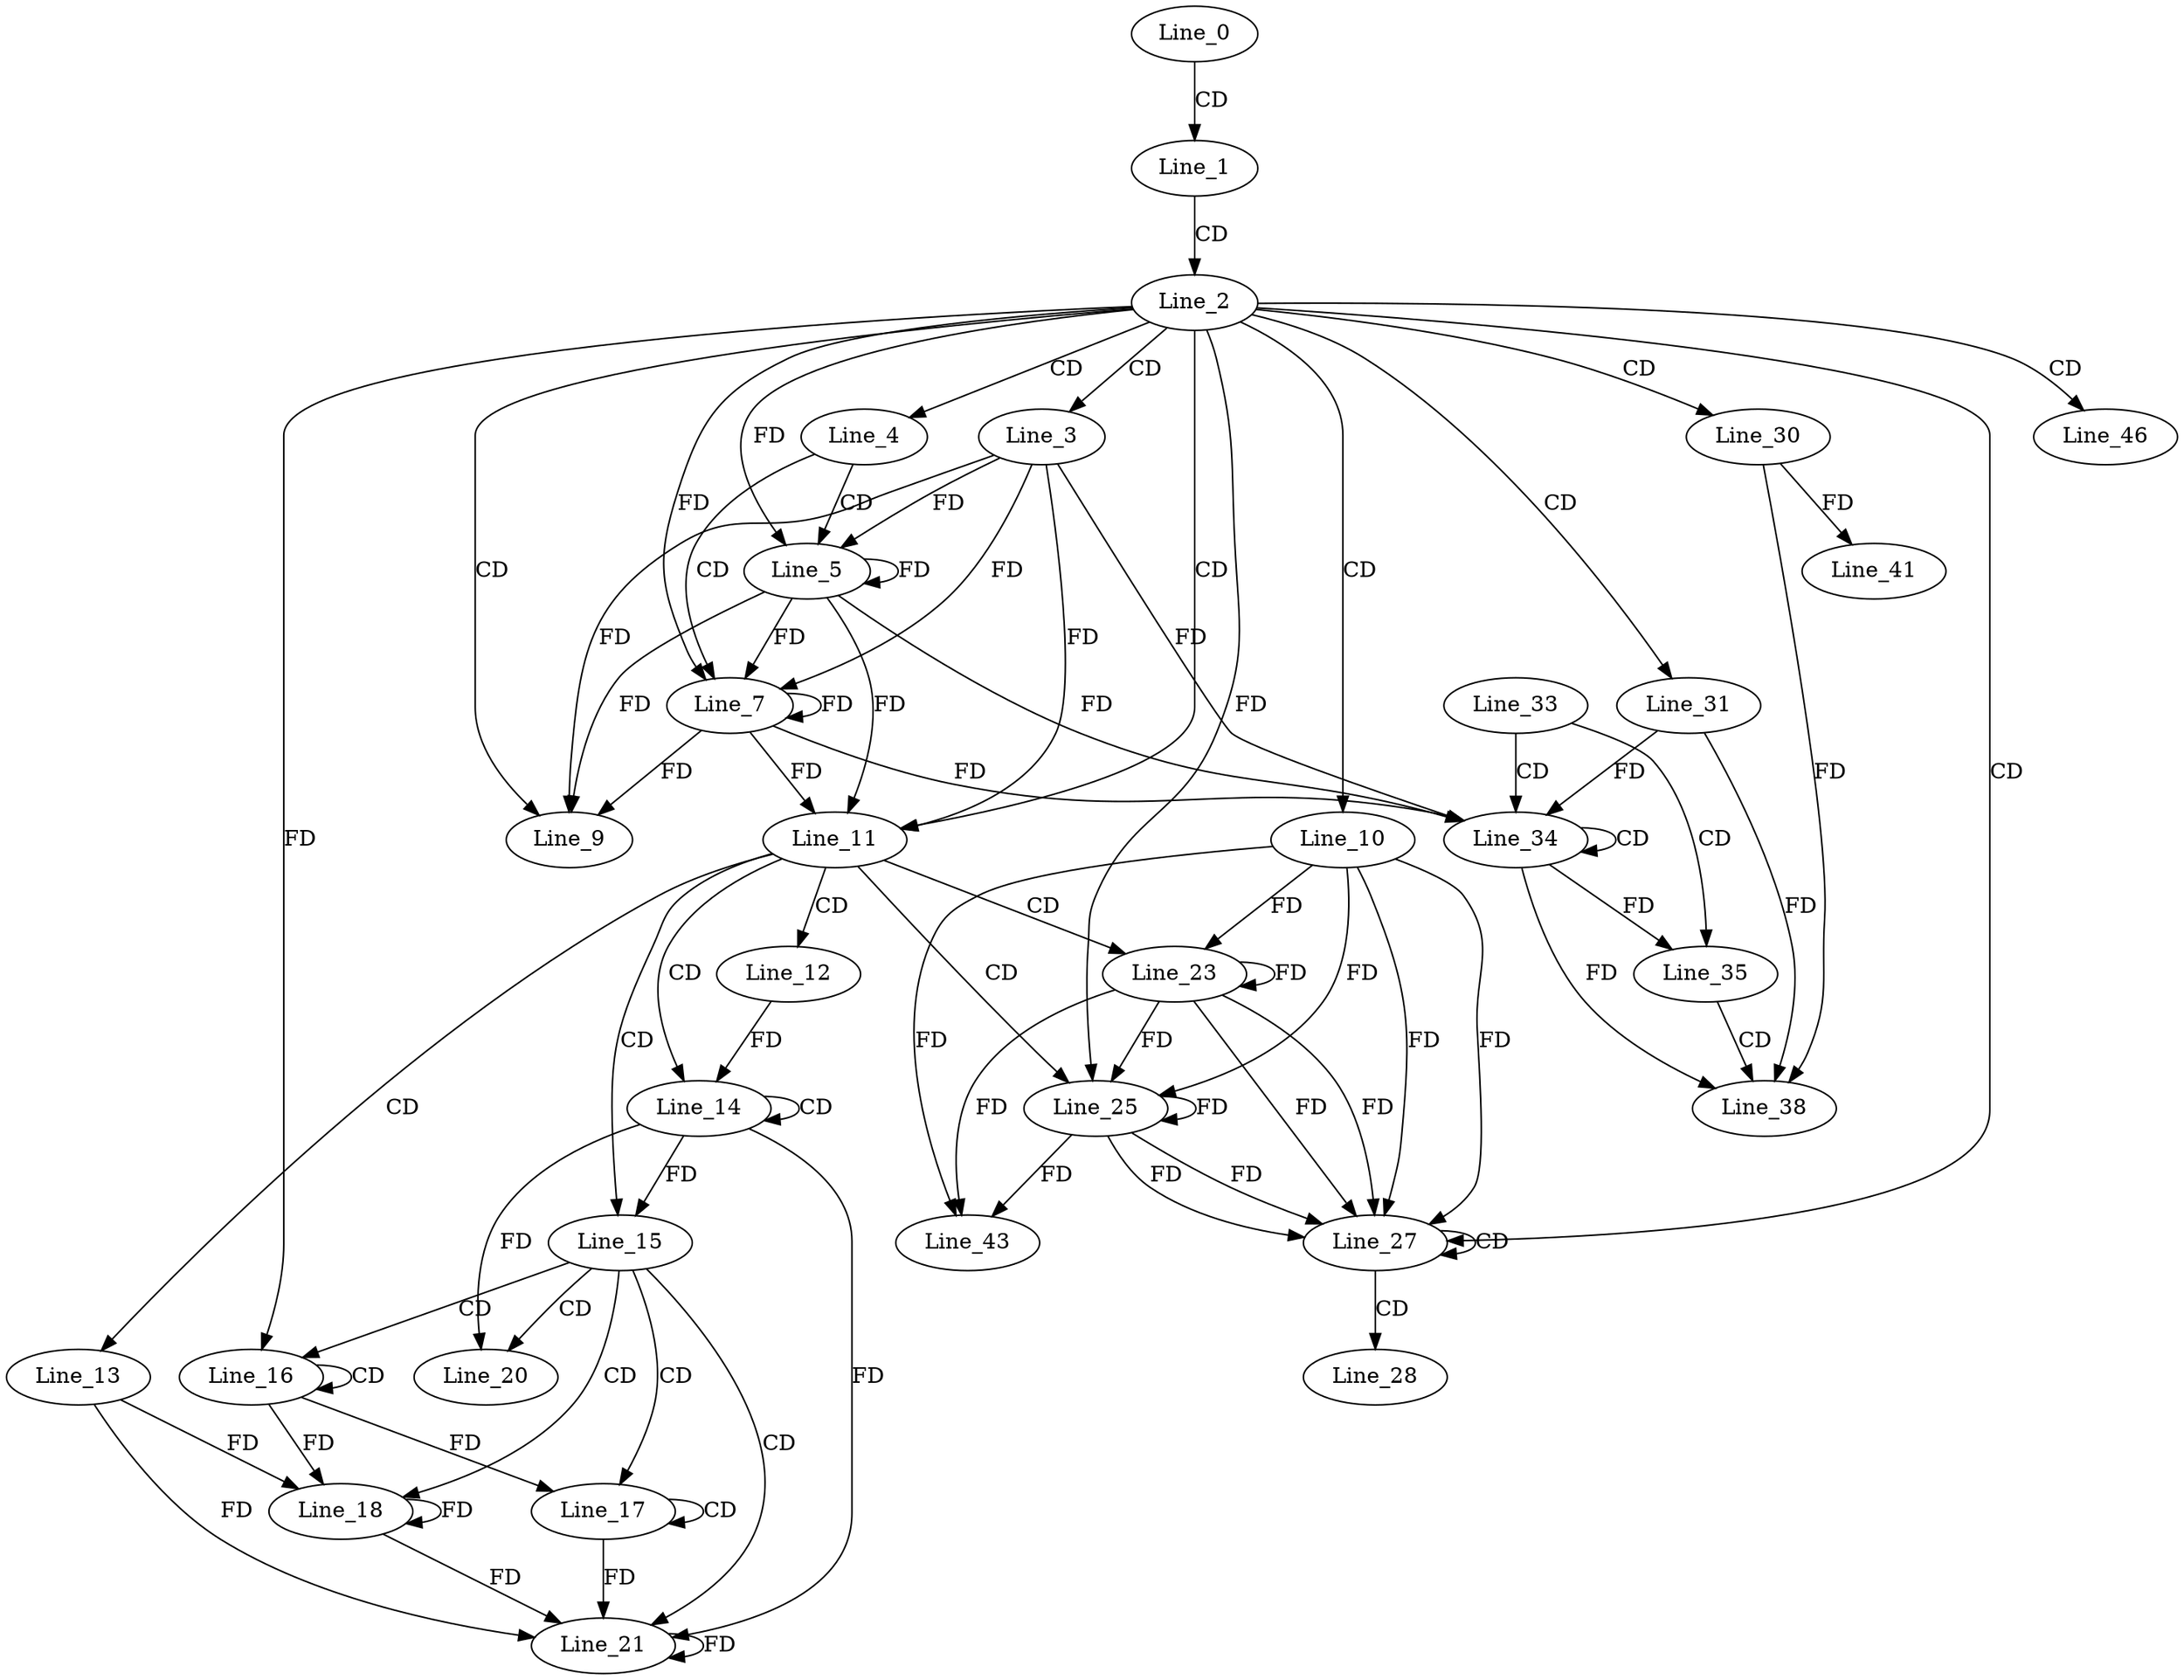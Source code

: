 digraph G {
  Line_0;
  Line_1;
  Line_2;
  Line_3;
  Line_4;
  Line_5;
  Line_5;
  Line_7;
  Line_7;
  Line_9;
  Line_10;
  Line_11;
  Line_12;
  Line_13;
  Line_14;
  Line_14;
  Line_15;
  Line_16;
  Line_16;
  Line_17;
  Line_17;
  Line_18;
  Line_18;
  Line_20;
  Line_21;
  Line_21;
  Line_21;
  Line_23;
  Line_25;
  Line_25;
  Line_27;
  Line_27;
  Line_28;
  Line_30;
  Line_31;
  Line_33;
  Line_34;
  Line_34;
  Line_34;
  Line_35;
  Line_38;
  Line_41;
  Line_43;
  Line_46;
  Line_0 -> Line_1 [ label="CD" ];
  Line_1 -> Line_2 [ label="CD" ];
  Line_2 -> Line_3 [ label="CD" ];
  Line_2 -> Line_4 [ label="CD" ];
  Line_4 -> Line_5 [ label="CD" ];
  Line_3 -> Line_5 [ label="FD" ];
  Line_5 -> Line_5 [ label="FD" ];
  Line_2 -> Line_5 [ label="FD" ];
  Line_4 -> Line_7 [ label="CD" ];
  Line_3 -> Line_7 [ label="FD" ];
  Line_5 -> Line_7 [ label="FD" ];
  Line_7 -> Line_7 [ label="FD" ];
  Line_2 -> Line_7 [ label="FD" ];
  Line_2 -> Line_9 [ label="CD" ];
  Line_3 -> Line_9 [ label="FD" ];
  Line_5 -> Line_9 [ label="FD" ];
  Line_7 -> Line_9 [ label="FD" ];
  Line_2 -> Line_10 [ label="CD" ];
  Line_2 -> Line_11 [ label="CD" ];
  Line_3 -> Line_11 [ label="FD" ];
  Line_5 -> Line_11 [ label="FD" ];
  Line_7 -> Line_11 [ label="FD" ];
  Line_11 -> Line_12 [ label="CD" ];
  Line_11 -> Line_13 [ label="CD" ];
  Line_11 -> Line_14 [ label="CD" ];
  Line_14 -> Line_14 [ label="CD" ];
  Line_12 -> Line_14 [ label="FD" ];
  Line_11 -> Line_15 [ label="CD" ];
  Line_14 -> Line_15 [ label="FD" ];
  Line_15 -> Line_16 [ label="CD" ];
  Line_16 -> Line_16 [ label="CD" ];
  Line_2 -> Line_16 [ label="FD" ];
  Line_15 -> Line_17 [ label="CD" ];
  Line_17 -> Line_17 [ label="CD" ];
  Line_16 -> Line_17 [ label="FD" ];
  Line_15 -> Line_18 [ label="CD" ];
  Line_13 -> Line_18 [ label="FD" ];
  Line_18 -> Line_18 [ label="FD" ];
  Line_16 -> Line_18 [ label="FD" ];
  Line_15 -> Line_20 [ label="CD" ];
  Line_14 -> Line_20 [ label="FD" ];
  Line_15 -> Line_21 [ label="CD" ];
  Line_13 -> Line_21 [ label="FD" ];
  Line_18 -> Line_21 [ label="FD" ];
  Line_21 -> Line_21 [ label="FD" ];
  Line_14 -> Line_21 [ label="FD" ];
  Line_17 -> Line_21 [ label="FD" ];
  Line_11 -> Line_23 [ label="CD" ];
  Line_10 -> Line_23 [ label="FD" ];
  Line_23 -> Line_23 [ label="FD" ];
  Line_11 -> Line_25 [ label="CD" ];
  Line_10 -> Line_25 [ label="FD" ];
  Line_23 -> Line_25 [ label="FD" ];
  Line_25 -> Line_25 [ label="FD" ];
  Line_2 -> Line_25 [ label="FD" ];
  Line_2 -> Line_27 [ label="CD" ];
  Line_10 -> Line_27 [ label="FD" ];
  Line_23 -> Line_27 [ label="FD" ];
  Line_25 -> Line_27 [ label="FD" ];
  Line_27 -> Line_27 [ label="CD" ];
  Line_10 -> Line_27 [ label="FD" ];
  Line_23 -> Line_27 [ label="FD" ];
  Line_25 -> Line_27 [ label="FD" ];
  Line_27 -> Line_28 [ label="CD" ];
  Line_2 -> Line_30 [ label="CD" ];
  Line_2 -> Line_31 [ label="CD" ];
  Line_33 -> Line_34 [ label="CD" ];
  Line_34 -> Line_34 [ label="CD" ];
  Line_31 -> Line_34 [ label="FD" ];
  Line_3 -> Line_34 [ label="FD" ];
  Line_5 -> Line_34 [ label="FD" ];
  Line_7 -> Line_34 [ label="FD" ];
  Line_33 -> Line_35 [ label="CD" ];
  Line_34 -> Line_35 [ label="FD" ];
  Line_35 -> Line_38 [ label="CD" ];
  Line_30 -> Line_38 [ label="FD" ];
  Line_31 -> Line_38 [ label="FD" ];
  Line_34 -> Line_38 [ label="FD" ];
  Line_30 -> Line_41 [ label="FD" ];
  Line_10 -> Line_43 [ label="FD" ];
  Line_23 -> Line_43 [ label="FD" ];
  Line_25 -> Line_43 [ label="FD" ];
  Line_2 -> Line_46 [ label="CD" ];
}
